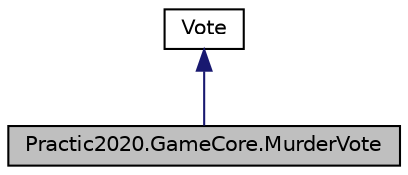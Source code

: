 digraph "Practic2020.GameCore.MurderVote"
{
 // LATEX_PDF_SIZE
  edge [fontname="Helvetica",fontsize="10",labelfontname="Helvetica",labelfontsize="10"];
  node [fontname="Helvetica",fontsize="10",shape=record];
  Node1 [label="Practic2020.GameCore.MurderVote",height=0.2,width=0.4,color="black", fillcolor="grey75", style="filled", fontcolor="black",tooltip="голосование за убийцу. выполняеться каждый день среди всех участников игры."];
  Node2 -> Node1 [dir="back",color="midnightblue",fontsize="10",style="solid",fontname="Helvetica"];
  Node2 [label="Vote",height=0.2,width=0.4,color="black", fillcolor="white", style="filled",URL="$class_practic2020_1_1_game_core_1_1_vote.html",tooltip="абстрактный класс голосования, выполняющий роль сбора голосов игроков, и выполнения приговоров"];
}
